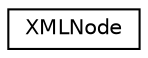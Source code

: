 digraph "Graphical Class Hierarchy"
{
 // LATEX_PDF_SIZE
  edge [fontname="Helvetica",fontsize="10",labelfontname="Helvetica",labelfontsize="10"];
  node [fontname="Helvetica",fontsize="10",shape=record];
  rankdir="LR";
  Node0 [label="XMLNode",height=0.2,width=0.4,color="black", fillcolor="white", style="filled",URL="$classXMLNode.html",tooltip=" "];
}
